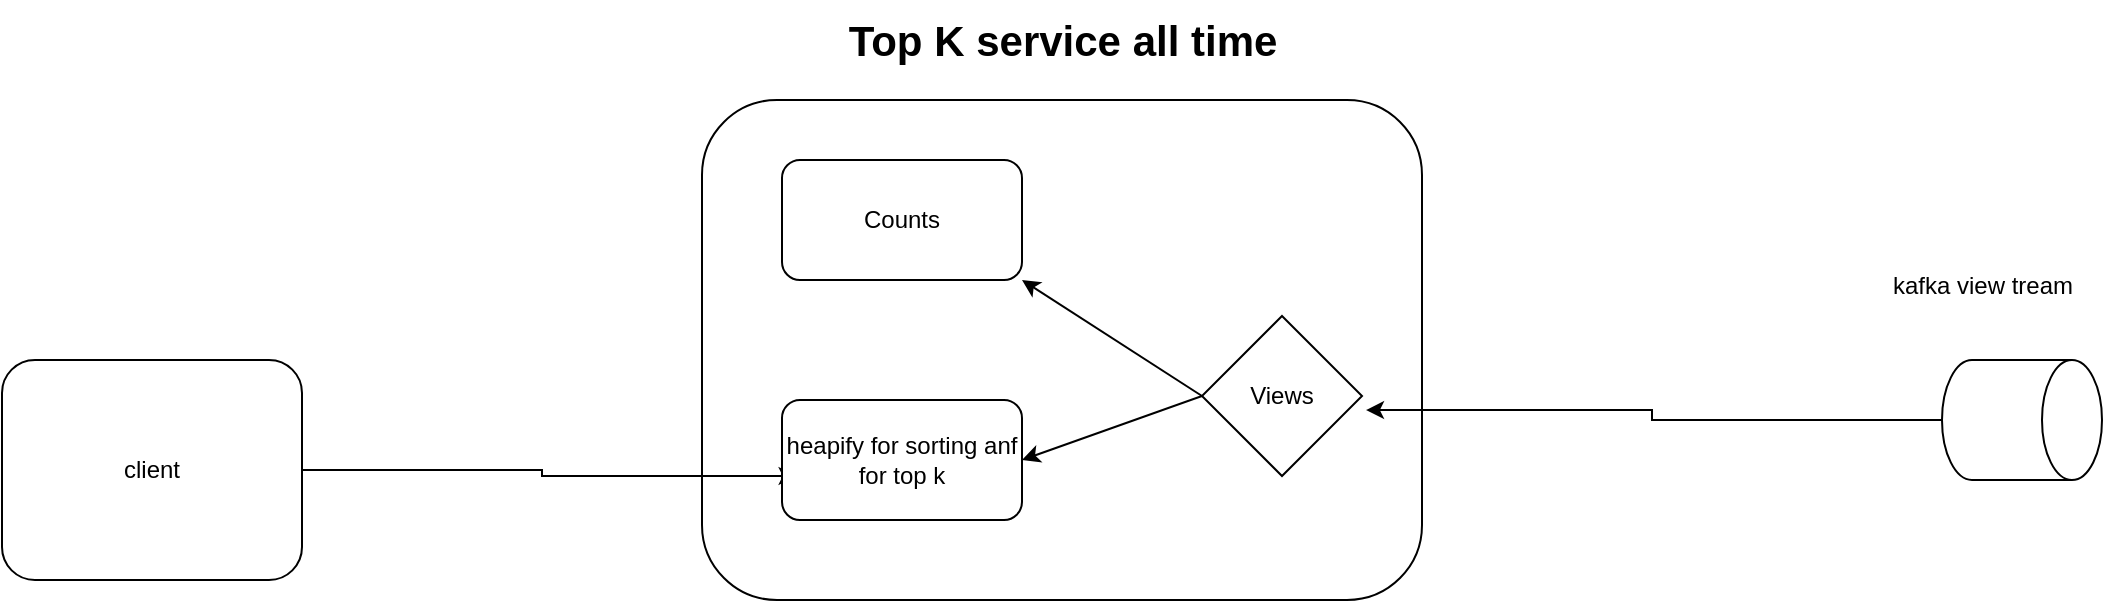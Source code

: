 <mxfile version="26.0.3">
  <diagram name="Page-1" id="eRn_LyaXD7JEDhkty-Tk">
    <mxGraphModel dx="794" dy="412" grid="1" gridSize="10" guides="1" tooltips="1" connect="1" arrows="1" fold="1" page="1" pageScale="1" pageWidth="2300" pageHeight="2300" math="0" shadow="0">
      <root>
        <mxCell id="0" />
        <mxCell id="1" parent="0" />
        <mxCell id="rknyvr7Q_bBwkxeCkK-Z-1" value="" style="rounded=1;whiteSpace=wrap;html=1;" vertex="1" parent="1">
          <mxGeometry x="380" y="60" width="360" height="250" as="geometry" />
        </mxCell>
        <mxCell id="rknyvr7Q_bBwkxeCkK-Z-3" value="client" style="rounded=1;whiteSpace=wrap;html=1;" vertex="1" parent="1">
          <mxGeometry x="30" y="190" width="150" height="110" as="geometry" />
        </mxCell>
        <mxCell id="rknyvr7Q_bBwkxeCkK-Z-4" style="edgeStyle=orthogonalEdgeStyle;rounded=0;orthogonalLoop=1;jettySize=auto;html=1;entryX=0.061;entryY=0.633;entryDx=0;entryDy=0;entryPerimeter=0;" edge="1" parent="1" source="rknyvr7Q_bBwkxeCkK-Z-3" target="rknyvr7Q_bBwkxeCkK-Z-11">
          <mxGeometry relative="1" as="geometry" />
        </mxCell>
        <mxCell id="rknyvr7Q_bBwkxeCkK-Z-5" value="" style="shape=cylinder3;whiteSpace=wrap;html=1;boundedLbl=1;backgroundOutline=1;size=15;rotation=90;" vertex="1" parent="1">
          <mxGeometry x="1010" y="180" width="60" height="80" as="geometry" />
        </mxCell>
        <mxCell id="rknyvr7Q_bBwkxeCkK-Z-7" value="kafka view tream" style="text;html=1;align=center;verticalAlign=middle;resizable=0;points=[];autosize=1;strokeColor=none;fillColor=none;" vertex="1" parent="1">
          <mxGeometry x="965" y="138" width="110" height="30" as="geometry" />
        </mxCell>
        <mxCell id="rknyvr7Q_bBwkxeCkK-Z-8" value="&lt;b&gt;&lt;font style=&quot;font-size: 21px;&quot;&gt;Top K service all time&lt;/font&gt;&lt;/b&gt;" style="text;html=1;align=center;verticalAlign=middle;resizable=0;points=[];autosize=1;strokeColor=none;fillColor=none;" vertex="1" parent="1">
          <mxGeometry x="440" y="10" width="240" height="40" as="geometry" />
        </mxCell>
        <mxCell id="rknyvr7Q_bBwkxeCkK-Z-10" value="Counts" style="rounded=1;whiteSpace=wrap;html=1;" vertex="1" parent="1">
          <mxGeometry x="420" y="90" width="120" height="60" as="geometry" />
        </mxCell>
        <mxCell id="rknyvr7Q_bBwkxeCkK-Z-11" value="heapify for sorting anf for top k" style="rounded=1;whiteSpace=wrap;html=1;" vertex="1" parent="1">
          <mxGeometry x="420" y="210" width="120" height="60" as="geometry" />
        </mxCell>
        <mxCell id="rknyvr7Q_bBwkxeCkK-Z-12" value="Views" style="rhombus;whiteSpace=wrap;html=1;" vertex="1" parent="1">
          <mxGeometry x="630" y="168" width="80" height="80" as="geometry" />
        </mxCell>
        <mxCell id="rknyvr7Q_bBwkxeCkK-Z-13" style="edgeStyle=orthogonalEdgeStyle;rounded=0;orthogonalLoop=1;jettySize=auto;html=1;entryX=1.025;entryY=0.588;entryDx=0;entryDy=0;entryPerimeter=0;" edge="1" parent="1" source="rknyvr7Q_bBwkxeCkK-Z-5" target="rknyvr7Q_bBwkxeCkK-Z-12">
          <mxGeometry relative="1" as="geometry" />
        </mxCell>
        <mxCell id="rknyvr7Q_bBwkxeCkK-Z-15" value="" style="endArrow=classic;html=1;rounded=0;exitX=0;exitY=0.5;exitDx=0;exitDy=0;entryX=1;entryY=1;entryDx=0;entryDy=0;" edge="1" parent="1" source="rknyvr7Q_bBwkxeCkK-Z-12" target="rknyvr7Q_bBwkxeCkK-Z-10">
          <mxGeometry width="50" height="50" relative="1" as="geometry">
            <mxPoint x="720" y="240" as="sourcePoint" />
            <mxPoint x="770" y="190" as="targetPoint" />
          </mxGeometry>
        </mxCell>
        <mxCell id="rknyvr7Q_bBwkxeCkK-Z-17" value="" style="endArrow=classic;html=1;rounded=0;entryX=1;entryY=0.5;entryDx=0;entryDy=0;exitX=0;exitY=0.5;exitDx=0;exitDy=0;" edge="1" parent="1" source="rknyvr7Q_bBwkxeCkK-Z-12" target="rknyvr7Q_bBwkxeCkK-Z-11">
          <mxGeometry width="50" height="50" relative="1" as="geometry">
            <mxPoint x="580" y="260" as="sourcePoint" />
            <mxPoint x="630" y="210" as="targetPoint" />
          </mxGeometry>
        </mxCell>
      </root>
    </mxGraphModel>
  </diagram>
</mxfile>
